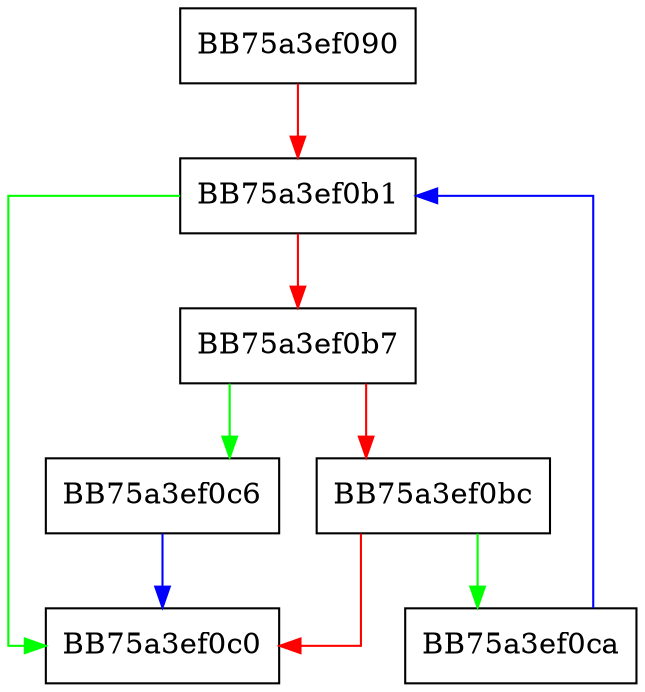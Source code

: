 digraph MpComputeNameCRC {
  node [shape="box"];
  graph [splines=ortho];
  BB75a3ef090 -> BB75a3ef0b1 [color="red"];
  BB75a3ef0b1 -> BB75a3ef0c0 [color="green"];
  BB75a3ef0b1 -> BB75a3ef0b7 [color="red"];
  BB75a3ef0b7 -> BB75a3ef0c6 [color="green"];
  BB75a3ef0b7 -> BB75a3ef0bc [color="red"];
  BB75a3ef0bc -> BB75a3ef0ca [color="green"];
  BB75a3ef0bc -> BB75a3ef0c0 [color="red"];
  BB75a3ef0c6 -> BB75a3ef0c0 [color="blue"];
  BB75a3ef0ca -> BB75a3ef0b1 [color="blue"];
}